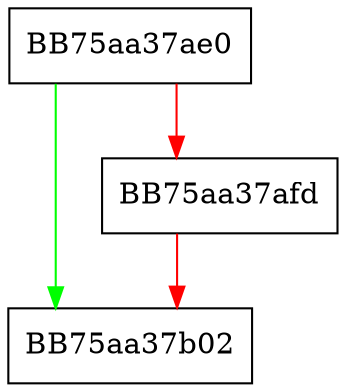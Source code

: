 digraph recv {
  node [shape="box"];
  graph [splines=ortho];
  BB75aa37ae0 -> BB75aa37b02 [color="green"];
  BB75aa37ae0 -> BB75aa37afd [color="red"];
  BB75aa37afd -> BB75aa37b02 [color="red"];
}